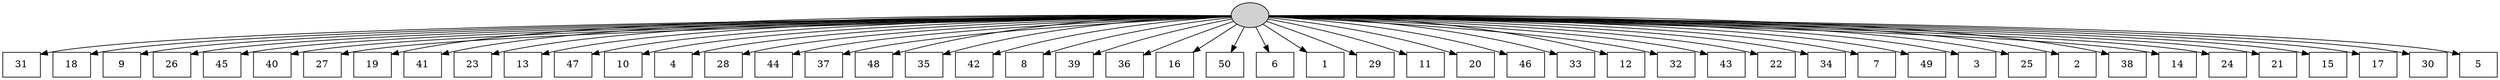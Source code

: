 digraph G {
0[style=filled, fillcolor=grey82, label=""];
1[shape=box,style=filled, fillcolor=white,label="31\n"];
2[shape=box,style=filled, fillcolor=white,label="18\n"];
3[shape=box,style=filled, fillcolor=white,label="9\n"];
4[shape=box,style=filled, fillcolor=white,label="26\n"];
5[shape=box,style=filled, fillcolor=white,label="45\n"];
6[shape=box,style=filled, fillcolor=white,label="40\n"];
7[shape=box,style=filled, fillcolor=white,label="27\n"];
8[shape=box,style=filled, fillcolor=white,label="19\n"];
9[shape=box,style=filled, fillcolor=white,label="41\n"];
10[shape=box,style=filled, fillcolor=white,label="23\n"];
11[shape=box,style=filled, fillcolor=white,label="13\n"];
12[shape=box,style=filled, fillcolor=white,label="47\n"];
13[shape=box,style=filled, fillcolor=white,label="10\n"];
14[shape=box,style=filled, fillcolor=white,label="4\n"];
15[shape=box,style=filled, fillcolor=white,label="28\n"];
16[shape=box,style=filled, fillcolor=white,label="44\n"];
17[shape=box,style=filled, fillcolor=white,label="37\n"];
18[shape=box,style=filled, fillcolor=white,label="48\n"];
19[shape=box,style=filled, fillcolor=white,label="35\n"];
20[shape=box,style=filled, fillcolor=white,label="42\n"];
21[shape=box,style=filled, fillcolor=white,label="8\n"];
22[shape=box,style=filled, fillcolor=white,label="39\n"];
23[shape=box,style=filled, fillcolor=white,label="36\n"];
24[shape=box,style=filled, fillcolor=white,label="16\n"];
25[shape=box,style=filled, fillcolor=white,label="50\n"];
26[shape=box,style=filled, fillcolor=white,label="6\n"];
27[shape=box,style=filled, fillcolor=white,label="1\n"];
28[shape=box,style=filled, fillcolor=white,label="29\n"];
29[shape=box,style=filled, fillcolor=white,label="11\n"];
30[shape=box,style=filled, fillcolor=white,label="20\n"];
31[shape=box,style=filled, fillcolor=white,label="46\n"];
32[shape=box,style=filled, fillcolor=white,label="33\n"];
33[shape=box,style=filled, fillcolor=white,label="12\n"];
34[shape=box,style=filled, fillcolor=white,label="32\n"];
35[shape=box,style=filled, fillcolor=white,label="43\n"];
36[shape=box,style=filled, fillcolor=white,label="22\n"];
37[shape=box,style=filled, fillcolor=white,label="34\n"];
38[shape=box,style=filled, fillcolor=white,label="7\n"];
39[shape=box,style=filled, fillcolor=white,label="49\n"];
40[shape=box,style=filled, fillcolor=white,label="3\n"];
41[shape=box,style=filled, fillcolor=white,label="25\n"];
42[shape=box,style=filled, fillcolor=white,label="2\n"];
43[shape=box,style=filled, fillcolor=white,label="38\n"];
44[shape=box,style=filled, fillcolor=white,label="14\n"];
45[shape=box,style=filled, fillcolor=white,label="24\n"];
46[shape=box,style=filled, fillcolor=white,label="21\n"];
47[shape=box,style=filled, fillcolor=white,label="15\n"];
48[shape=box,style=filled, fillcolor=white,label="17\n"];
49[shape=box,style=filled, fillcolor=white,label="30\n"];
50[shape=box,style=filled, fillcolor=white,label="5\n"];
0->1 ;
0->2 ;
0->3 ;
0->4 ;
0->5 ;
0->6 ;
0->7 ;
0->8 ;
0->9 ;
0->10 ;
0->11 ;
0->12 ;
0->13 ;
0->14 ;
0->15 ;
0->16 ;
0->17 ;
0->18 ;
0->19 ;
0->20 ;
0->21 ;
0->22 ;
0->23 ;
0->24 ;
0->25 ;
0->26 ;
0->27 ;
0->28 ;
0->29 ;
0->30 ;
0->31 ;
0->32 ;
0->33 ;
0->34 ;
0->35 ;
0->36 ;
0->37 ;
0->38 ;
0->39 ;
0->40 ;
0->41 ;
0->42 ;
0->43 ;
0->44 ;
0->45 ;
0->46 ;
0->47 ;
0->48 ;
0->49 ;
0->50 ;
}
